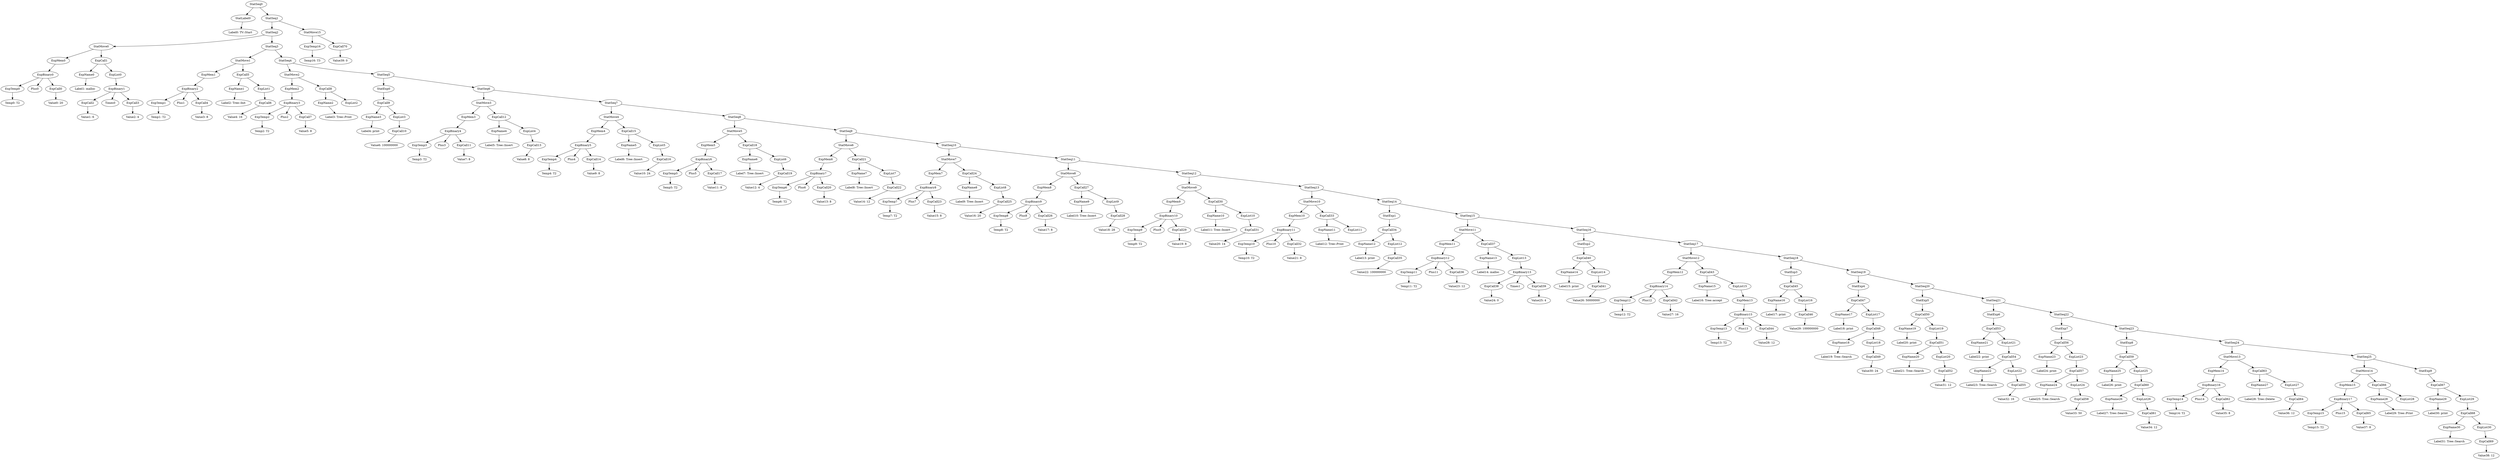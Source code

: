 digraph {
	ordering = out;
	ExpCall70 -> "Value39: 0";
	StatMove15 -> ExpTemp16;
	StatMove15 -> ExpCall70;
	ExpTemp16 -> "Temp16: T3";
	StatSeq1 -> StatSeq2;
	StatSeq1 -> StatMove15;
	ExpList29 -> ExpCall68;
	ExpCall69 -> "Value38: 12";
	ExpName30 -> "Label31: Tree::Search";
	ExpCall67 -> ExpName29;
	ExpCall67 -> ExpList29;
	ExpName28 -> "Label29: Tree::Print";
	StatMove14 -> ExpMem15;
	StatMove14 -> ExpCall66;
	ExpMem15 -> ExpBinary17;
	ExpBinary17 -> ExpTemp15;
	ExpBinary17 -> Plus15;
	ExpBinary17 -> ExpCall65;
	ExpTemp15 -> "Temp15: T2";
	StatSeq24 -> StatMove13;
	StatSeq24 -> StatSeq25;
	ExpList27 -> ExpCall64;
	ExpCall63 -> ExpName27;
	ExpCall63 -> ExpList27;
	ExpName27 -> "Label28: Tree::Delete";
	ExpCall62 -> "Value35: 8";
	ExpBinary16 -> ExpTemp14;
	ExpBinary16 -> Plus14;
	ExpBinary16 -> ExpCall62;
	ExpTemp14 -> "Temp14: T2";
	StatSeq23 -> StatExp8;
	StatSeq23 -> StatSeq24;
	StatExp8 -> ExpCall59;
	ExpCall61 -> "Value34: 12";
	ExpName9 -> "Label10: Tree::Insert";
	ExpCall48 -> ExpName18;
	ExpCall48 -> ExpList18;
	ExpBinary8 -> ExpTemp7;
	ExpBinary8 -> Plus7;
	ExpBinary8 -> ExpCall23;
	ExpList7 -> ExpCall22;
	ExpCall22 -> "Value14: 12";
	ExpList26 -> ExpCall61;
	ExpCall3 -> "Value2: 4";
	ExpName16 -> "Label17: print";
	ExpCall21 -> ExpName7;
	ExpCall21 -> ExpList7;
	ExpMem6 -> ExpBinary7;
	ExpCall29 -> "Value19: 8";
	ExpCall7 -> "Value5: 8";
	ExpName6 -> "Label7: Tree::Insert";
	ExpName3 -> "Label4: print";
	ExpList6 -> ExpCall19;
	ExpName15 -> "Label16: Tree::accept";
	StatMove5 -> ExpMem5;
	StatMove5 -> ExpCall18;
	ExpCall12 -> ExpName4;
	ExpCall12 -> ExpList4;
	ExpBinary6 -> ExpTemp5;
	ExpBinary6 -> Plus5;
	ExpBinary6 -> ExpCall17;
	ExpName26 -> "Label27: Tree::Search";
	ExpCall16 -> "Value10: 24";
	StatExp4 -> ExpCall47;
	ExpMem14 -> ExpBinary16;
	ExpCall51 -> ExpName20;
	ExpCall51 -> ExpList20;
	ExpCall25 -> "Value16: 20";
	ExpBinary7 -> ExpTemp6;
	ExpBinary7 -> Plus6;
	ExpBinary7 -> ExpCall20;
	ExpBinary5 -> ExpTemp4;
	ExpBinary5 -> Plus4;
	ExpBinary5 -> ExpCall14;
	ExpCall24 -> ExpName8;
	ExpCall24 -> ExpList8;
	ExpMem8 -> ExpBinary9;
	StatSeq6 -> StatMove3;
	StatSeq6 -> StatSeq7;
	ExpList19 -> ExpCall51;
	ExpTemp10 -> "Temp10: T2";
	ExpBinary4 -> ExpTemp3;
	ExpBinary4 -> Plus3;
	ExpBinary4 -> ExpCall11;
	ExpTemp1 -> "Temp1: T2";
	ExpList1 -> ExpCall6;
	ExpCall23 -> "Value15: 8";
	ExpCall5 -> ExpName1;
	ExpCall5 -> ExpList1;
	ExpName7 -> "Label8: Tree::Insert";
	ExpCall4 -> "Value3: 8";
	ExpTemp9 -> "Temp9: T2";
	StatSeq10 -> StatMove7;
	StatSeq10 -> StatSeq11;
	ExpList20 -> ExpCall52;
	ExpName1 -> "Label2: Tree::Init";
	StatMove1 -> ExpMem1;
	StatMove1 -> ExpCall5;
	ExpCall65 -> "Value37: 8";
	ExpCall43 -> ExpName15;
	ExpCall43 -> ExpList15;
	ExpList18 -> ExpCall49;
	ExpCall19 -> "Value12: 4";
	StatSeq5 -> StatExp0;
	StatSeq5 -> StatSeq6;
	ExpMem1 -> ExpBinary2;
	ExpCall20 -> "Value13: 8";
	ExpCall44 -> "Value28: 12";
	StatSeq2 -> StatMove0;
	StatSeq2 -> StatSeq3;
	ExpCall27 -> ExpName9;
	ExpCall27 -> ExpList9;
	StatSeq0 -> StatLabel0;
	StatSeq0 -> StatSeq1;
	ExpCall50 -> ExpName19;
	ExpCall50 -> ExpList19;
	StatSeq7 -> StatMove4;
	StatSeq7 -> StatSeq8;
	ExpCall68 -> ExpName30;
	ExpCall68 -> ExpList30;
	StatSeq16 -> StatExp2;
	StatSeq16 -> StatSeq17;
	ExpList4 -> ExpCall13;
	ExpList0 -> ExpBinary1;
	ExpCall1 -> ExpName0;
	ExpCall1 -> ExpList0;
	StatMove7 -> ExpMem7;
	StatMove7 -> ExpCall24;
	ExpTemp7 -> "Temp7: T2";
	ExpName19 -> "Label20: print";
	ExpList21 -> ExpCall54;
	ExpTemp0 -> "Temp0: T2";
	StatMove8 -> ExpMem8;
	StatMove8 -> ExpCall27;
	ExpBinary14 -> ExpTemp12;
	ExpBinary14 -> Plus12;
	ExpBinary14 -> ExpCall42;
	StatMove0 -> ExpMem0;
	StatMove0 -> ExpCall1;
	ExpCall2 -> "Value1: 6";
	ExpCall64 -> "Value36: 12";
	ExpCall6 -> "Value4: 16";
	ExpCall28 -> "Value18: 28";
	ExpCall47 -> ExpName17;
	ExpCall47 -> ExpList17;
	ExpCall14 -> "Value9: 8";
	ExpName4 -> "Label5: Tree::Insert";
	ExpMem5 -> ExpBinary6;
	StatLabel0 -> "Label0: TV::Start";
	StatSeq17 -> StatMove12;
	StatSeq17 -> StatSeq18;
	ExpBinary2 -> ExpTemp1;
	ExpBinary2 -> Plus1;
	ExpBinary2 -> ExpCall4;
	ExpList30 -> ExpCall69;
	ExpCall0 -> "Value0: 20";
	ExpCall17 -> "Value11: 8";
	ExpList22 -> ExpCall55;
	ExpCall18 -> ExpName6;
	ExpCall18 -> ExpList6;
	ExpList9 -> ExpCall28;
	StatSeq4 -> StatMove2;
	StatSeq4 -> StatSeq5;
	ExpMem0 -> ExpBinary0;
	ExpBinary1 -> ExpCall2;
	ExpBinary1 -> Times0;
	ExpBinary1 -> ExpCall3;
	ExpName5 -> "Label6: Tree::Insert";
	StatMove6 -> ExpMem6;
	StatMove6 -> ExpCall21;
	ExpBinary12 -> ExpTemp11;
	ExpBinary12 -> Plus11;
	ExpBinary12 -> ExpCall36;
	ExpName0 -> "Label1: malloc";
	ExpCall26 -> "Value17: 8";
	ExpMem7 -> ExpBinary8;
	ExpBinary3 -> ExpTemp2;
	ExpBinary3 -> Plus2;
	ExpBinary3 -> ExpCall7;
	StatExp0 -> ExpCall9;
	ExpTemp2 -> "Temp2: T2";
	ExpBinary13 -> ExpCall38;
	ExpBinary13 -> Times1;
	ExpBinary13 -> ExpCall39;
	ExpList5 -> ExpCall16;
	ExpCall9 -> ExpName3;
	ExpCall9 -> ExpList3;
	ExpCall15 -> ExpName5;
	ExpCall15 -> ExpList5;
	StatSeq3 -> StatMove1;
	StatSeq3 -> StatSeq4;
	ExpCall46 -> "Value29: 100000000";
	ExpList8 -> ExpCall25;
	ExpMem3 -> ExpBinary4;
	ExpName21 -> "Label22: print";
	ExpCall10 -> "Value6: 100000000";
	ExpCall36 -> "Value23: 12";
	ExpName8 -> "Label9: Tree::Insert";
	StatMove2 -> ExpMem2;
	StatMove2 -> ExpCall8;
	ExpList16 -> ExpCall46;
	StatSeq8 -> StatMove5;
	StatSeq8 -> StatSeq9;
	ExpTemp6 -> "Temp6: T2";
	ExpTemp3 -> "Temp3: T2";
	ExpList17 -> ExpCall48;
	ExpList3 -> ExpCall10;
	StatSeq25 -> StatMove14;
	StatSeq25 -> StatExp9;
	StatMove3 -> ExpMem3;
	StatMove3 -> ExpCall12;
	ExpList15 -> ExpMem13;
	ExpTemp8 -> "Temp8: T2";
	ExpMem2 -> ExpBinary3;
	StatSeq11 -> StatMove8;
	StatSeq11 -> StatSeq12;
	ExpCall66 -> ExpName28;
	ExpCall66 -> ExpList28;
	ExpBinary15 -> ExpTemp13;
	ExpBinary15 -> Plus13;
	ExpBinary15 -> ExpCall44;
	StatSeq20 -> StatExp5;
	StatSeq20 -> StatSeq21;
	ExpBinary10 -> ExpTemp9;
	ExpBinary10 -> Plus9;
	ExpBinary10 -> ExpCall29;
	ExpMem9 -> ExpBinary10;
	StatSeq13 -> StatMove10;
	StatSeq13 -> StatSeq14;
	StatMove4 -> ExpMem4;
	StatMove4 -> ExpCall15;
	ExpCall13 -> "Value8: 8";
	StatMove9 -> ExpMem9;
	StatMove9 -> ExpCall30;
	ExpBinary11 -> ExpTemp10;
	ExpBinary11 -> Plus10;
	ExpBinary11 -> ExpCall32;
	ExpCall42 -> "Value27: 16";
	ExpName10 -> "Label11: Tree::Insert";
	ExpMem4 -> ExpBinary5;
	StatMove10 -> ExpMem10;
	StatMove10 -> ExpCall33;
	ExpCall30 -> ExpName10;
	ExpCall30 -> ExpList10;
	ExpMem10 -> ExpBinary11;
	ExpCall31 -> "Value20: 14";
	ExpList10 -> ExpCall31;
	StatExp6 -> ExpCall53;
	ExpName11 -> "Label12: Tree::Print";
	ExpBinary9 -> ExpTemp8;
	ExpBinary9 -> Plus8;
	ExpBinary9 -> ExpCall26;
	ExpCall33 -> ExpName11;
	ExpCall33 -> ExpList11;
	ExpName12 -> "Label13: print";
	ExpCall60 -> ExpName26;
	ExpCall60 -> ExpList26;
	ExpTemp11 -> "Temp11: T2";
	ExpTemp4 -> "Temp4: T2";
	StatSeq12 -> StatMove9;
	StatSeq12 -> StatSeq13;
	ExpCall34 -> ExpName12;
	ExpCall34 -> ExpList12;
	ExpList12 -> ExpCall35;
	ExpName2 -> "Label3: Tree::Print";
	ExpCall37 -> ExpName13;
	ExpCall37 -> ExpList13;
	StatSeq18 -> StatExp3;
	StatSeq18 -> StatSeq19;
	StatExp1 -> ExpCall34;
	ExpMem11 -> ExpBinary12;
	StatMove11 -> ExpMem11;
	StatMove11 -> ExpCall37;
	ExpName18 -> "Label19: Tree::Search";
	ExpName13 -> "Label14: malloc";
	ExpName25 -> "Label26: print";
	StatExp9 -> ExpCall67;
	ExpName23 -> "Label24: print";
	ExpCall38 -> "Value24: 0";
	StatSeq9 -> StatMove6;
	StatSeq9 -> StatSeq10;
	ExpList13 -> ExpBinary13;
	StatSeq15 -> StatMove11;
	StatSeq15 -> StatSeq16;
	ExpName14 -> "Label15: print";
	ExpName29 -> "Label30: print";
	ExpCall41 -> "Value26: 50000000";
	ExpList14 -> ExpCall41;
	StatExp2 -> ExpCall40;
	ExpCall32 -> "Value21: 8";
	ExpName22 -> "Label23: Tree::Search";
	ExpCall40 -> ExpName14;
	ExpCall40 -> ExpList14;
	ExpMem12 -> ExpBinary14;
	StatMove12 -> ExpMem12;
	StatMove12 -> ExpCall43;
	ExpTemp13 -> "Temp13: T2";
	StatSeq14 -> StatExp1;
	StatSeq14 -> StatSeq15;
	ExpMem13 -> ExpBinary15;
	ExpCall45 -> ExpName16;
	ExpCall45 -> ExpList16;
	StatExp3 -> ExpCall45;
	ExpCall11 -> "Value7: 8";
	ExpName17 -> "Label18: print";
	ExpCall49 -> "Value30: 24";
	StatSeq21 -> StatExp6;
	StatSeq21 -> StatSeq22;
	StatMove13 -> ExpMem14;
	StatMove13 -> ExpCall63;
	ExpName20 -> "Label21: Tree::Search";
	ExpCall52 -> "Value31: 12";
	ExpBinary0 -> ExpTemp0;
	ExpBinary0 -> Plus0;
	ExpBinary0 -> ExpCall0;
	StatExp5 -> ExpCall50;
	ExpTemp12 -> "Temp12: T2";
	ExpCall59 -> ExpName25;
	ExpCall59 -> ExpList25;
	ExpCall53 -> ExpName21;
	ExpCall53 -> ExpList21;
	ExpCall8 -> ExpName2;
	ExpCall8 -> ExpList2;
	ExpCall54 -> ExpName22;
	ExpCall54 -> ExpList22;
	ExpCall55 -> "Value32: 16";
	ExpCall35 -> "Value22: 100000000";
	ExpCall56 -> ExpName23;
	ExpCall56 -> ExpList23;
	ExpName24 -> "Label25: Tree::Search";
	ExpTemp5 -> "Temp5: T2";
	ExpCall57 -> ExpName24;
	ExpCall57 -> ExpList24;
	ExpList24 -> ExpCall58;
	ExpCall58 -> "Value33: 50";
	ExpList23 -> ExpCall57;
	ExpList25 -> ExpCall60;
	StatExp7 -> ExpCall56;
	ExpCall39 -> "Value25: 4";
	StatSeq19 -> StatExp4;
	StatSeq19 -> StatSeq20;
	StatSeq22 -> StatExp7;
	StatSeq22 -> StatSeq23;
}

